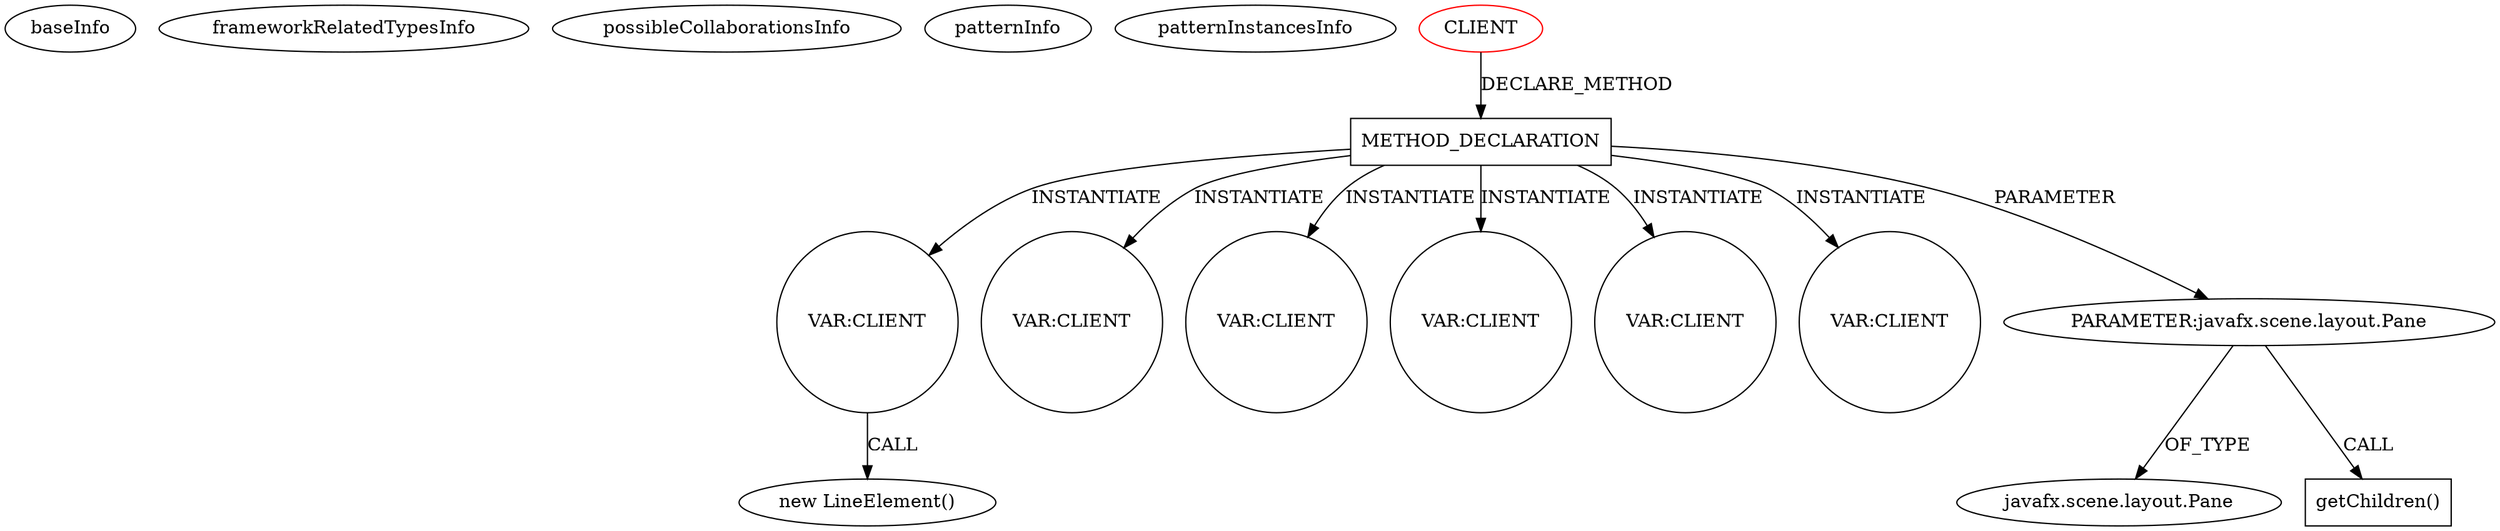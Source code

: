 digraph {
baseInfo[graphId=2925,category="pattern",isAnonymous=false,possibleRelation=false]
frameworkRelatedTypesInfo[]
possibleCollaborationsInfo[]
patternInfo[frequency=2.0,patternRootClient=0]
patternInstancesInfo[0="Maxxa-MT-common~/Maxxa-MT-common/MT-common-master/src/cz/commons/example/graphics/node/DefaultNodeExample.java~DefaultNodeExample~922",1="Maxxa-MT-common~/Maxxa-MT-common/MT-common-master/src/cz/commons/example/graphics/branchNode/BranchElementExample.java~BranchElementExample~916"]
12[label="new LineElement()",vertexType="CONSTRUCTOR_CALL",isFrameworkType=false]
13[label="VAR:CLIENT",vertexType="VARIABLE_EXPRESION",isFrameworkType=false,shape=circle]
2[label="METHOD_DECLARATION",vertexType="CLIENT_METHOD_DECLARATION",isFrameworkType=false,shape=box]
0[label="CLIENT",vertexType="ROOT_CLIENT_CLASS_DECLARATION",isFrameworkType=false,color=red]
28[label="VAR:CLIENT",vertexType="VARIABLE_EXPRESION",isFrameworkType=false,shape=circle]
22[label="VAR:CLIENT",vertexType="VARIABLE_EXPRESION",isFrameworkType=false,shape=circle]
6[label="VAR:CLIENT",vertexType="VARIABLE_EXPRESION",isFrameworkType=false,shape=circle]
25[label="VAR:CLIENT",vertexType="VARIABLE_EXPRESION",isFrameworkType=false,shape=circle]
10[label="VAR:CLIENT",vertexType="VARIABLE_EXPRESION",isFrameworkType=false,shape=circle]
3[label="PARAMETER:javafx.scene.layout.Pane",vertexType="PARAMETER_DECLARATION",isFrameworkType=false]
4[label="javafx.scene.layout.Pane",vertexType="FRAMEWORK_CLASS_TYPE",isFrameworkType=false]
34[label="getChildren()",vertexType="INSIDE_CALL",isFrameworkType=false,shape=box]
3->34[label="CALL"]
2->25[label="INSTANTIATE"]
2->28[label="INSTANTIATE"]
2->10[label="INSTANTIATE"]
0->2[label="DECLARE_METHOD"]
2->22[label="INSTANTIATE"]
13->12[label="CALL"]
2->6[label="INSTANTIATE"]
3->4[label="OF_TYPE"]
2->13[label="INSTANTIATE"]
2->3[label="PARAMETER"]
}
